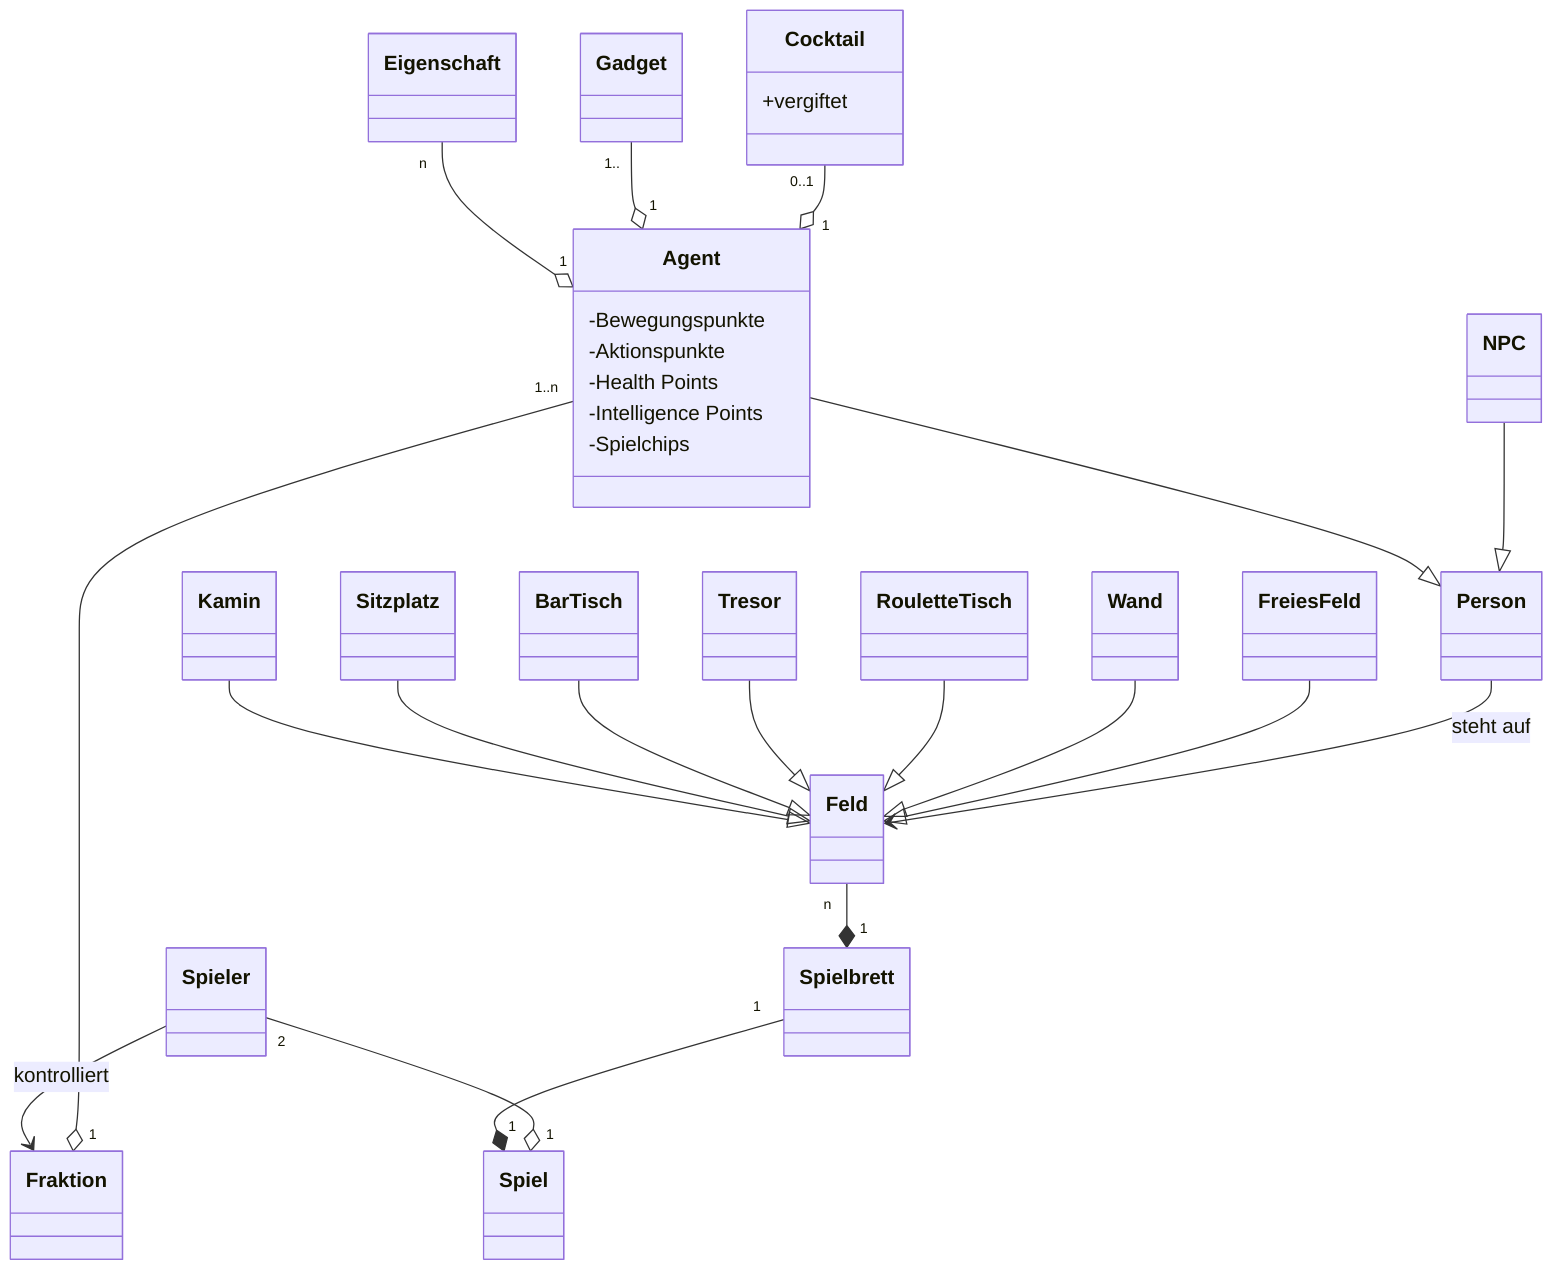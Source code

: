 classDiagram
  class Spiel
  
  class Spieler
  Spieler --> Fraktion : kontrolliert

  class Spielbrett
  class Feld
  Feld "n" --* "1" Spielbrett
  Spielbrett "1" --* "1" Spiel
  Spieler "2" --o "1" Spiel
  Kamin --|> Feld
  Sitzplatz --|> Feld
  BarTisch --|> Feld
  Tresor --|> Feld
  RouletteTisch --|> Feld
  Wand  --|> Feld
  FreiesFeld  --|> Feld


  class Fraktion
  class Person
  Person --> Feld : steht auf
  class Agent {
    -Bewegungspunkte
    -Aktionspunkte
    -Health Points
    -Intelligence Points
    -Spielchips
  }
  Agent "1..n" --o "1" Fraktion
  Agent --|> Person
  class NPC
  NPC --|> Person

  class Eigenschaft
  Eigenschaft "n" --o "1" Agent
  class Gadget
  Gadget "1.." --o "1" Agent
  class Cocktail {
    +vergiftet
  }
  Cocktail "0..1" --o "1" Agent